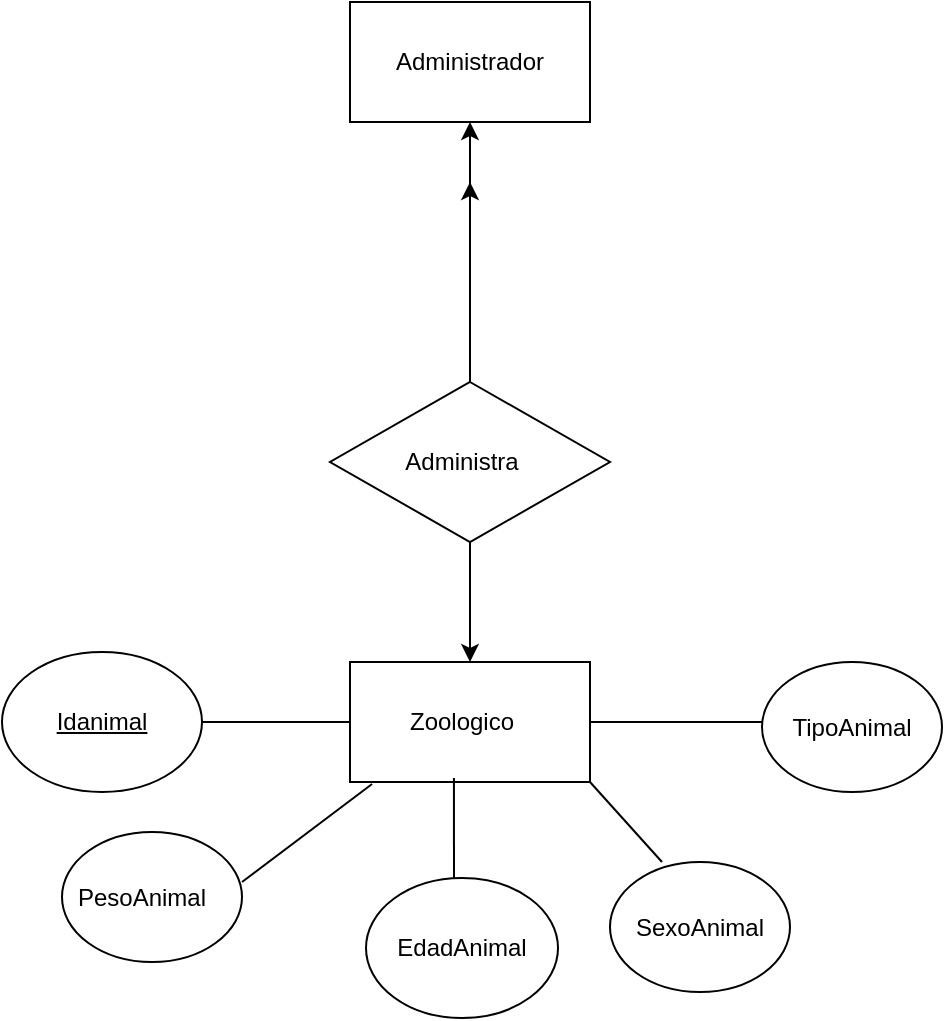 <mxfile version="13.4.2" type="device"><diagram id="3wC0r4NwTzXdF5byq3Mu" name="Page-1"><mxGraphModel dx="868" dy="482" grid="1" gridSize="10" guides="1" tooltips="1" connect="1" arrows="1" fold="1" page="1" pageScale="1" pageWidth="827" pageHeight="1169" math="0" shadow="0"><root><mxCell id="0"/><mxCell id="1" parent="0"/><object label="" id="kH51kMQx4Dr0LcJmb_MA-1"><mxCell style="rounded=0;whiteSpace=wrap;html=1;" vertex="1" parent="1"><mxGeometry x="354" y="90" width="120" height="60" as="geometry"/></mxCell></object><mxCell id="kH51kMQx4Dr0LcJmb_MA-2" value="Administrador" style="text;html=1;strokeColor=none;fillColor=none;align=center;verticalAlign=middle;whiteSpace=wrap;rounded=0;" vertex="1" parent="1"><mxGeometry x="394" y="110" width="40" height="20" as="geometry"/></mxCell><mxCell id="kH51kMQx4Dr0LcJmb_MA-3" value="" style="endArrow=classic;html=1;entryX=0.5;entryY=1;entryDx=0;entryDy=0;" edge="1" parent="1" target="kH51kMQx4Dr0LcJmb_MA-1"><mxGeometry width="50" height="50" relative="1" as="geometry"><mxPoint x="414" y="240" as="sourcePoint"/><mxPoint x="440" y="230" as="targetPoint"/></mxGeometry></mxCell><mxCell id="kH51kMQx4Dr0LcJmb_MA-4" value="" style="endArrow=classic;html=1;" edge="1" parent="1"><mxGeometry width="50" height="50" relative="1" as="geometry"><mxPoint x="414" y="280" as="sourcePoint"/><mxPoint x="414" y="180" as="targetPoint"/><Array as="points"><mxPoint x="414" y="230"/></Array></mxGeometry></mxCell><mxCell id="kH51kMQx4Dr0LcJmb_MA-5" value="" style="rhombus;whiteSpace=wrap;html=1;" vertex="1" parent="1"><mxGeometry x="344" y="280" width="140" height="80" as="geometry"/></mxCell><mxCell id="kH51kMQx4Dr0LcJmb_MA-6" value="Administra" style="text;html=1;strokeColor=none;fillColor=none;align=center;verticalAlign=middle;whiteSpace=wrap;rounded=0;" vertex="1" parent="1"><mxGeometry x="390" y="310" width="40" height="20" as="geometry"/></mxCell><mxCell id="kH51kMQx4Dr0LcJmb_MA-7" value="" style="endArrow=classic;html=1;exitX=0.5;exitY=1;exitDx=0;exitDy=0;" edge="1" parent="1" source="kH51kMQx4Dr0LcJmb_MA-5" target="kH51kMQx4Dr0LcJmb_MA-8"><mxGeometry width="50" height="50" relative="1" as="geometry"><mxPoint x="390" y="380" as="sourcePoint"/><mxPoint x="414" y="430" as="targetPoint"/></mxGeometry></mxCell><mxCell id="kH51kMQx4Dr0LcJmb_MA-8" value="" style="rounded=0;whiteSpace=wrap;html=1;" vertex="1" parent="1"><mxGeometry x="354" y="420" width="120" height="60" as="geometry"/></mxCell><mxCell id="kH51kMQx4Dr0LcJmb_MA-9" value="Zoologico" style="text;html=1;strokeColor=none;fillColor=none;align=center;verticalAlign=middle;whiteSpace=wrap;rounded=0;" vertex="1" parent="1"><mxGeometry x="390" y="440" width="40" height="20" as="geometry"/></mxCell><mxCell id="kH51kMQx4Dr0LcJmb_MA-10" value="" style="endArrow=none;html=1;entryX=0;entryY=0.5;entryDx=0;entryDy=0;" edge="1" parent="1" target="kH51kMQx4Dr0LcJmb_MA-8"><mxGeometry width="50" height="50" relative="1" as="geometry"><mxPoint x="280" y="450" as="sourcePoint"/><mxPoint x="440" y="330" as="targetPoint"/></mxGeometry></mxCell><mxCell id="kH51kMQx4Dr0LcJmb_MA-13" value="" style="ellipse;whiteSpace=wrap;html=1;" vertex="1" parent="1"><mxGeometry x="180" y="415" width="100" height="70" as="geometry"/></mxCell><mxCell id="kH51kMQx4Dr0LcJmb_MA-14" value="Idanimal" style="text;html=1;strokeColor=none;fillColor=none;align=center;verticalAlign=middle;whiteSpace=wrap;rounded=0;fontStyle=4" vertex="1" parent="1"><mxGeometry x="210" y="440" width="40" height="20" as="geometry"/></mxCell><mxCell id="kH51kMQx4Dr0LcJmb_MA-15" value="" style="endArrow=none;html=1;entryX=0.092;entryY=1.017;entryDx=0;entryDy=0;entryPerimeter=0;" edge="1" parent="1" target="kH51kMQx4Dr0LcJmb_MA-8"><mxGeometry width="50" height="50" relative="1" as="geometry"><mxPoint x="300" y="530" as="sourcePoint"/><mxPoint x="440" y="330" as="targetPoint"/></mxGeometry></mxCell><mxCell id="kH51kMQx4Dr0LcJmb_MA-16" value="" style="ellipse;whiteSpace=wrap;html=1;" vertex="1" parent="1"><mxGeometry x="210" y="505" width="90" height="65" as="geometry"/></mxCell><mxCell id="kH51kMQx4Dr0LcJmb_MA-17" value="PesoAnimal" style="text;html=1;strokeColor=none;fillColor=none;align=center;verticalAlign=middle;whiteSpace=wrap;rounded=0;" vertex="1" parent="1"><mxGeometry x="230" y="528" width="40" height="20" as="geometry"/></mxCell><mxCell id="kH51kMQx4Dr0LcJmb_MA-18" value="" style="endArrow=none;html=1;entryX=0.433;entryY=0.967;entryDx=0;entryDy=0;entryPerimeter=0;" edge="1" parent="1" target="kH51kMQx4Dr0LcJmb_MA-8"><mxGeometry width="50" height="50" relative="1" as="geometry"><mxPoint x="406" y="530" as="sourcePoint"/><mxPoint x="440" y="330" as="targetPoint"/></mxGeometry></mxCell><mxCell id="kH51kMQx4Dr0LcJmb_MA-19" value="" style="ellipse;whiteSpace=wrap;html=1;" vertex="1" parent="1"><mxGeometry x="362" y="528" width="96" height="70" as="geometry"/></mxCell><mxCell id="kH51kMQx4Dr0LcJmb_MA-20" value="EdadAnimal" style="text;html=1;strokeColor=none;fillColor=none;align=center;verticalAlign=middle;whiteSpace=wrap;rounded=0;" vertex="1" parent="1"><mxGeometry x="390" y="553" width="40" height="20" as="geometry"/></mxCell><mxCell id="kH51kMQx4Dr0LcJmb_MA-21" value="" style="endArrow=none;html=1;entryX=1;entryY=1;entryDx=0;entryDy=0;" edge="1" parent="1" target="kH51kMQx4Dr0LcJmb_MA-8"><mxGeometry width="50" height="50" relative="1" as="geometry"><mxPoint x="510" y="520" as="sourcePoint"/><mxPoint x="440" y="430" as="targetPoint"/></mxGeometry></mxCell><mxCell id="kH51kMQx4Dr0LcJmb_MA-22" value="" style="ellipse;whiteSpace=wrap;html=1;" vertex="1" parent="1"><mxGeometry x="484" y="520" width="90" height="65" as="geometry"/></mxCell><mxCell id="kH51kMQx4Dr0LcJmb_MA-24" value="SexoAnimal" style="text;html=1;strokeColor=none;fillColor=none;align=center;verticalAlign=middle;whiteSpace=wrap;rounded=0;" vertex="1" parent="1"><mxGeometry x="509" y="543" width="40" height="20" as="geometry"/></mxCell><mxCell id="kH51kMQx4Dr0LcJmb_MA-25" value="" style="endArrow=none;html=1;entryX=1;entryY=0.5;entryDx=0;entryDy=0;" edge="1" parent="1" target="kH51kMQx4Dr0LcJmb_MA-8"><mxGeometry width="50" height="50" relative="1" as="geometry"><mxPoint x="560" y="450" as="sourcePoint"/><mxPoint x="440" y="430" as="targetPoint"/></mxGeometry></mxCell><mxCell id="kH51kMQx4Dr0LcJmb_MA-26" value="" style="ellipse;whiteSpace=wrap;html=1;" vertex="1" parent="1"><mxGeometry x="560" y="420" width="90" height="65" as="geometry"/></mxCell><mxCell id="kH51kMQx4Dr0LcJmb_MA-27" value="TipoAnimal" style="text;html=1;strokeColor=none;fillColor=none;align=center;verticalAlign=middle;whiteSpace=wrap;rounded=0;" vertex="1" parent="1"><mxGeometry x="585" y="443" width="40" height="20" as="geometry"/></mxCell></root></mxGraphModel></diagram></mxfile>